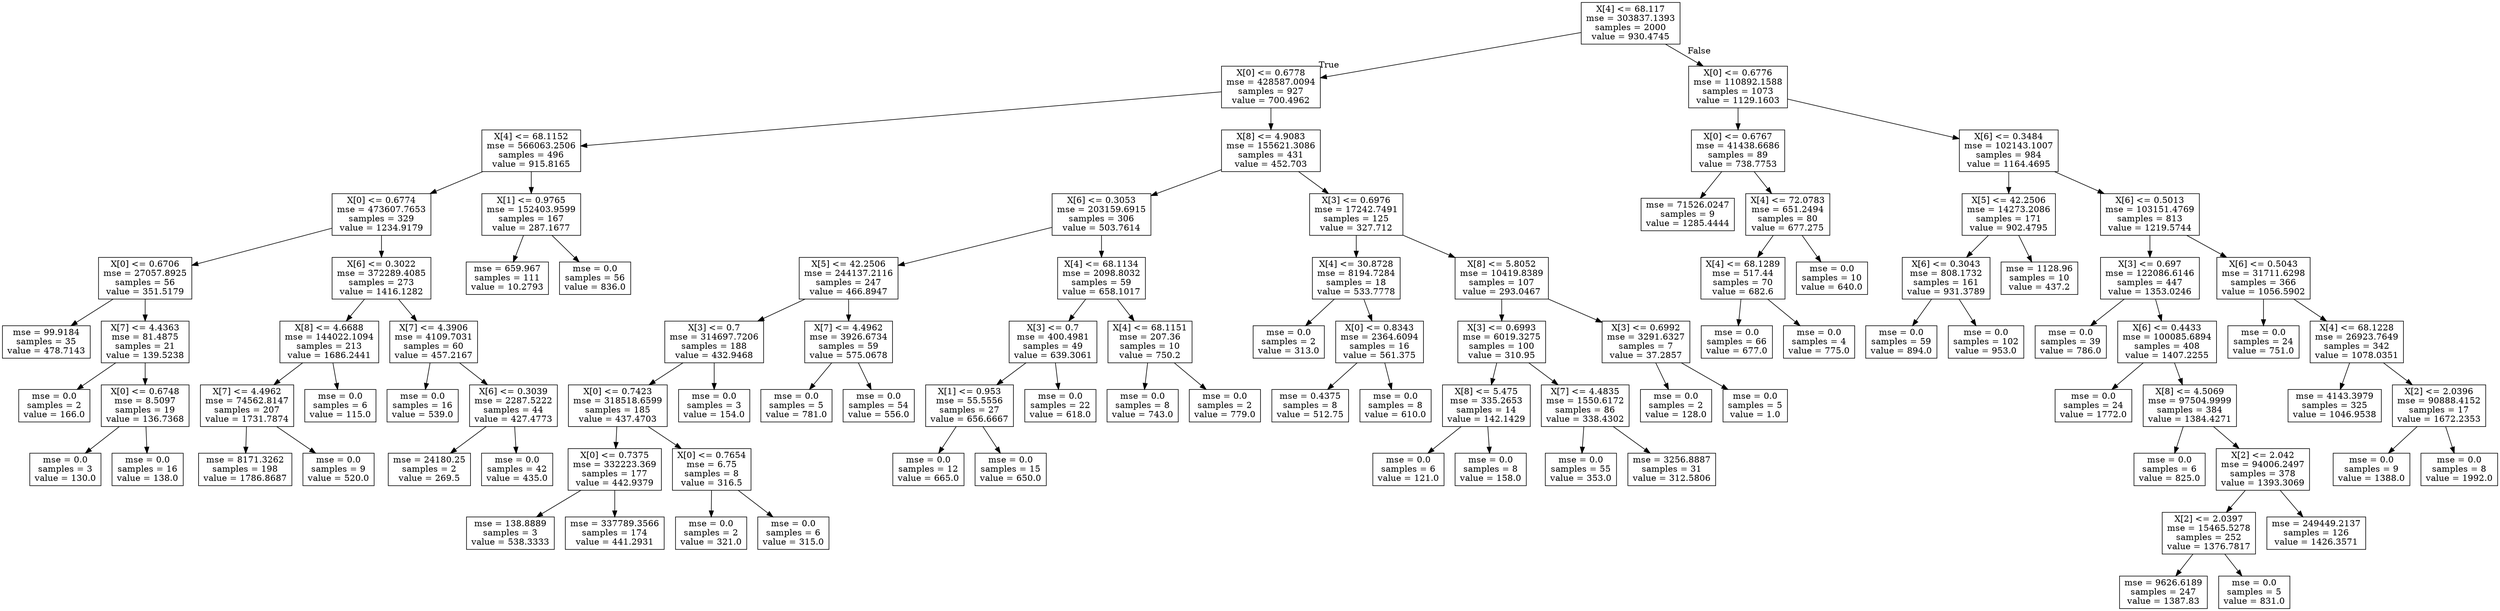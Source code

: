 digraph Tree {
node [shape=box] ;
0 [label="X[4] <= 68.117\nmse = 303837.1393\nsamples = 2000\nvalue = 930.4745"] ;
1 [label="X[0] <= 0.6778\nmse = 428587.0094\nsamples = 927\nvalue = 700.4962"] ;
0 -> 1 [labeldistance=2.5, labelangle=45, headlabel="True"] ;
2 [label="X[4] <= 68.1152\nmse = 566063.2506\nsamples = 496\nvalue = 915.8165"] ;
1 -> 2 ;
3 [label="X[0] <= 0.6774\nmse = 473607.7653\nsamples = 329\nvalue = 1234.9179"] ;
2 -> 3 ;
4 [label="X[0] <= 0.6706\nmse = 27057.8925\nsamples = 56\nvalue = 351.5179"] ;
3 -> 4 ;
5 [label="mse = 99.9184\nsamples = 35\nvalue = 478.7143"] ;
4 -> 5 ;
6 [label="X[7] <= 4.4363\nmse = 81.4875\nsamples = 21\nvalue = 139.5238"] ;
4 -> 6 ;
7 [label="mse = 0.0\nsamples = 2\nvalue = 166.0"] ;
6 -> 7 ;
8 [label="X[0] <= 0.6748\nmse = 8.5097\nsamples = 19\nvalue = 136.7368"] ;
6 -> 8 ;
9 [label="mse = 0.0\nsamples = 3\nvalue = 130.0"] ;
8 -> 9 ;
10 [label="mse = 0.0\nsamples = 16\nvalue = 138.0"] ;
8 -> 10 ;
11 [label="X[6] <= 0.3022\nmse = 372289.4085\nsamples = 273\nvalue = 1416.1282"] ;
3 -> 11 ;
12 [label="X[8] <= 4.6688\nmse = 144022.1094\nsamples = 213\nvalue = 1686.2441"] ;
11 -> 12 ;
13 [label="X[7] <= 4.4962\nmse = 74562.8147\nsamples = 207\nvalue = 1731.7874"] ;
12 -> 13 ;
14 [label="mse = 8171.3262\nsamples = 198\nvalue = 1786.8687"] ;
13 -> 14 ;
15 [label="mse = 0.0\nsamples = 9\nvalue = 520.0"] ;
13 -> 15 ;
16 [label="mse = 0.0\nsamples = 6\nvalue = 115.0"] ;
12 -> 16 ;
17 [label="X[7] <= 4.3906\nmse = 4109.7031\nsamples = 60\nvalue = 457.2167"] ;
11 -> 17 ;
18 [label="mse = 0.0\nsamples = 16\nvalue = 539.0"] ;
17 -> 18 ;
19 [label="X[6] <= 0.3039\nmse = 2287.5222\nsamples = 44\nvalue = 427.4773"] ;
17 -> 19 ;
20 [label="mse = 24180.25\nsamples = 2\nvalue = 269.5"] ;
19 -> 20 ;
21 [label="mse = 0.0\nsamples = 42\nvalue = 435.0"] ;
19 -> 21 ;
22 [label="X[1] <= 0.9765\nmse = 152403.9599\nsamples = 167\nvalue = 287.1677"] ;
2 -> 22 ;
23 [label="mse = 659.967\nsamples = 111\nvalue = 10.2793"] ;
22 -> 23 ;
24 [label="mse = 0.0\nsamples = 56\nvalue = 836.0"] ;
22 -> 24 ;
25 [label="X[8] <= 4.9083\nmse = 155621.3086\nsamples = 431\nvalue = 452.703"] ;
1 -> 25 ;
26 [label="X[6] <= 0.3053\nmse = 203159.6915\nsamples = 306\nvalue = 503.7614"] ;
25 -> 26 ;
27 [label="X[5] <= 42.2506\nmse = 244137.2116\nsamples = 247\nvalue = 466.8947"] ;
26 -> 27 ;
28 [label="X[3] <= 0.7\nmse = 314697.7206\nsamples = 188\nvalue = 432.9468"] ;
27 -> 28 ;
29 [label="X[0] <= 0.7423\nmse = 318518.6599\nsamples = 185\nvalue = 437.4703"] ;
28 -> 29 ;
30 [label="X[0] <= 0.7375\nmse = 332223.369\nsamples = 177\nvalue = 442.9379"] ;
29 -> 30 ;
31 [label="mse = 138.8889\nsamples = 3\nvalue = 538.3333"] ;
30 -> 31 ;
32 [label="mse = 337789.3566\nsamples = 174\nvalue = 441.2931"] ;
30 -> 32 ;
33 [label="X[0] <= 0.7654\nmse = 6.75\nsamples = 8\nvalue = 316.5"] ;
29 -> 33 ;
34 [label="mse = 0.0\nsamples = 2\nvalue = 321.0"] ;
33 -> 34 ;
35 [label="mse = 0.0\nsamples = 6\nvalue = 315.0"] ;
33 -> 35 ;
36 [label="mse = 0.0\nsamples = 3\nvalue = 154.0"] ;
28 -> 36 ;
37 [label="X[7] <= 4.4962\nmse = 3926.6734\nsamples = 59\nvalue = 575.0678"] ;
27 -> 37 ;
38 [label="mse = 0.0\nsamples = 5\nvalue = 781.0"] ;
37 -> 38 ;
39 [label="mse = 0.0\nsamples = 54\nvalue = 556.0"] ;
37 -> 39 ;
40 [label="X[4] <= 68.1134\nmse = 2098.8032\nsamples = 59\nvalue = 658.1017"] ;
26 -> 40 ;
41 [label="X[3] <= 0.7\nmse = 400.4981\nsamples = 49\nvalue = 639.3061"] ;
40 -> 41 ;
42 [label="X[1] <= 0.953\nmse = 55.5556\nsamples = 27\nvalue = 656.6667"] ;
41 -> 42 ;
43 [label="mse = 0.0\nsamples = 12\nvalue = 665.0"] ;
42 -> 43 ;
44 [label="mse = 0.0\nsamples = 15\nvalue = 650.0"] ;
42 -> 44 ;
45 [label="mse = 0.0\nsamples = 22\nvalue = 618.0"] ;
41 -> 45 ;
46 [label="X[4] <= 68.1151\nmse = 207.36\nsamples = 10\nvalue = 750.2"] ;
40 -> 46 ;
47 [label="mse = 0.0\nsamples = 8\nvalue = 743.0"] ;
46 -> 47 ;
48 [label="mse = 0.0\nsamples = 2\nvalue = 779.0"] ;
46 -> 48 ;
49 [label="X[3] <= 0.6976\nmse = 17242.7491\nsamples = 125\nvalue = 327.712"] ;
25 -> 49 ;
50 [label="X[4] <= 30.8728\nmse = 8194.7284\nsamples = 18\nvalue = 533.7778"] ;
49 -> 50 ;
51 [label="mse = 0.0\nsamples = 2\nvalue = 313.0"] ;
50 -> 51 ;
52 [label="X[0] <= 0.8343\nmse = 2364.6094\nsamples = 16\nvalue = 561.375"] ;
50 -> 52 ;
53 [label="mse = 0.4375\nsamples = 8\nvalue = 512.75"] ;
52 -> 53 ;
54 [label="mse = 0.0\nsamples = 8\nvalue = 610.0"] ;
52 -> 54 ;
55 [label="X[8] <= 5.8052\nmse = 10419.8389\nsamples = 107\nvalue = 293.0467"] ;
49 -> 55 ;
56 [label="X[3] <= 0.6993\nmse = 6019.3275\nsamples = 100\nvalue = 310.95"] ;
55 -> 56 ;
57 [label="X[8] <= 5.475\nmse = 335.2653\nsamples = 14\nvalue = 142.1429"] ;
56 -> 57 ;
58 [label="mse = 0.0\nsamples = 6\nvalue = 121.0"] ;
57 -> 58 ;
59 [label="mse = 0.0\nsamples = 8\nvalue = 158.0"] ;
57 -> 59 ;
60 [label="X[7] <= 4.4835\nmse = 1550.6172\nsamples = 86\nvalue = 338.4302"] ;
56 -> 60 ;
61 [label="mse = 0.0\nsamples = 55\nvalue = 353.0"] ;
60 -> 61 ;
62 [label="mse = 3256.8887\nsamples = 31\nvalue = 312.5806"] ;
60 -> 62 ;
63 [label="X[3] <= 0.6992\nmse = 3291.6327\nsamples = 7\nvalue = 37.2857"] ;
55 -> 63 ;
64 [label="mse = 0.0\nsamples = 2\nvalue = 128.0"] ;
63 -> 64 ;
65 [label="mse = 0.0\nsamples = 5\nvalue = 1.0"] ;
63 -> 65 ;
66 [label="X[0] <= 0.6776\nmse = 110892.1588\nsamples = 1073\nvalue = 1129.1603"] ;
0 -> 66 [labeldistance=2.5, labelangle=-45, headlabel="False"] ;
67 [label="X[0] <= 0.6767\nmse = 41438.6686\nsamples = 89\nvalue = 738.7753"] ;
66 -> 67 ;
68 [label="mse = 71526.0247\nsamples = 9\nvalue = 1285.4444"] ;
67 -> 68 ;
69 [label="X[4] <= 72.0783\nmse = 651.2494\nsamples = 80\nvalue = 677.275"] ;
67 -> 69 ;
70 [label="X[4] <= 68.1289\nmse = 517.44\nsamples = 70\nvalue = 682.6"] ;
69 -> 70 ;
71 [label="mse = 0.0\nsamples = 66\nvalue = 677.0"] ;
70 -> 71 ;
72 [label="mse = 0.0\nsamples = 4\nvalue = 775.0"] ;
70 -> 72 ;
73 [label="mse = 0.0\nsamples = 10\nvalue = 640.0"] ;
69 -> 73 ;
74 [label="X[6] <= 0.3484\nmse = 102143.1007\nsamples = 984\nvalue = 1164.4695"] ;
66 -> 74 ;
75 [label="X[5] <= 42.2506\nmse = 14273.2086\nsamples = 171\nvalue = 902.4795"] ;
74 -> 75 ;
76 [label="X[6] <= 0.3043\nmse = 808.1732\nsamples = 161\nvalue = 931.3789"] ;
75 -> 76 ;
77 [label="mse = 0.0\nsamples = 59\nvalue = 894.0"] ;
76 -> 77 ;
78 [label="mse = 0.0\nsamples = 102\nvalue = 953.0"] ;
76 -> 78 ;
79 [label="mse = 1128.96\nsamples = 10\nvalue = 437.2"] ;
75 -> 79 ;
80 [label="X[6] <= 0.5013\nmse = 103151.4769\nsamples = 813\nvalue = 1219.5744"] ;
74 -> 80 ;
81 [label="X[3] <= 0.697\nmse = 122086.6146\nsamples = 447\nvalue = 1353.0246"] ;
80 -> 81 ;
82 [label="mse = 0.0\nsamples = 39\nvalue = 786.0"] ;
81 -> 82 ;
83 [label="X[6] <= 0.4433\nmse = 100085.6894\nsamples = 408\nvalue = 1407.2255"] ;
81 -> 83 ;
84 [label="mse = 0.0\nsamples = 24\nvalue = 1772.0"] ;
83 -> 84 ;
85 [label="X[8] <= 4.5069\nmse = 97504.9999\nsamples = 384\nvalue = 1384.4271"] ;
83 -> 85 ;
86 [label="mse = 0.0\nsamples = 6\nvalue = 825.0"] ;
85 -> 86 ;
87 [label="X[2] <= 2.042\nmse = 94006.2497\nsamples = 378\nvalue = 1393.3069"] ;
85 -> 87 ;
88 [label="X[2] <= 2.0397\nmse = 15465.5278\nsamples = 252\nvalue = 1376.7817"] ;
87 -> 88 ;
89 [label="mse = 9626.6189\nsamples = 247\nvalue = 1387.83"] ;
88 -> 89 ;
90 [label="mse = 0.0\nsamples = 5\nvalue = 831.0"] ;
88 -> 90 ;
91 [label="mse = 249449.2137\nsamples = 126\nvalue = 1426.3571"] ;
87 -> 91 ;
92 [label="X[6] <= 0.5043\nmse = 31711.6298\nsamples = 366\nvalue = 1056.5902"] ;
80 -> 92 ;
93 [label="mse = 0.0\nsamples = 24\nvalue = 751.0"] ;
92 -> 93 ;
94 [label="X[4] <= 68.1228\nmse = 26923.7649\nsamples = 342\nvalue = 1078.0351"] ;
92 -> 94 ;
95 [label="mse = 4143.3979\nsamples = 325\nvalue = 1046.9538"] ;
94 -> 95 ;
96 [label="X[2] <= 2.0396\nmse = 90888.4152\nsamples = 17\nvalue = 1672.2353"] ;
94 -> 96 ;
97 [label="mse = 0.0\nsamples = 9\nvalue = 1388.0"] ;
96 -> 97 ;
98 [label="mse = 0.0\nsamples = 8\nvalue = 1992.0"] ;
96 -> 98 ;
}